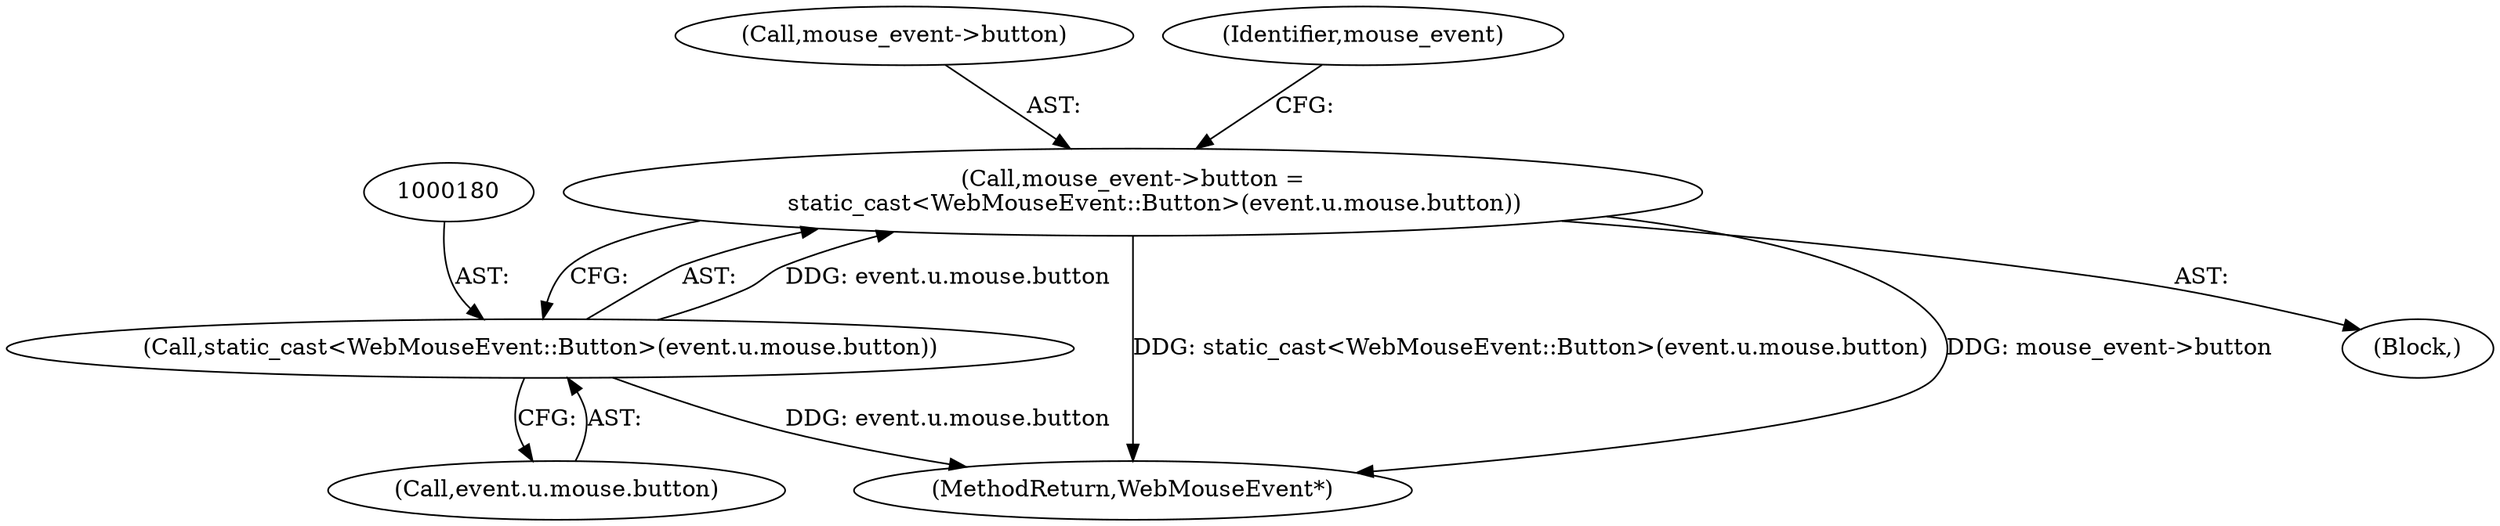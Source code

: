 digraph "0_Chrome_db5523bcb7e0419955172709c241a188ab94e8e0@pointer" {
"1000175" [label="(Call,mouse_event->button =\n      static_cast<WebMouseEvent::Button>(event.u.mouse.button))"];
"1000179" [label="(Call,static_cast<WebMouseEvent::Button>(event.u.mouse.button))"];
"1000227" [label="(MethodReturn,WebMouseEvent*)"];
"1000176" [label="(Call,mouse_event->button)"];
"1000102" [label="(Block,)"];
"1000181" [label="(Call,event.u.mouse.button)"];
"1000175" [label="(Call,mouse_event->button =\n      static_cast<WebMouseEvent::Button>(event.u.mouse.button))"];
"1000179" [label="(Call,static_cast<WebMouseEvent::Button>(event.u.mouse.button))"];
"1000190" [label="(Identifier,mouse_event)"];
"1000175" -> "1000102"  [label="AST: "];
"1000175" -> "1000179"  [label="CFG: "];
"1000176" -> "1000175"  [label="AST: "];
"1000179" -> "1000175"  [label="AST: "];
"1000190" -> "1000175"  [label="CFG: "];
"1000175" -> "1000227"  [label="DDG: static_cast<WebMouseEvent::Button>(event.u.mouse.button)"];
"1000175" -> "1000227"  [label="DDG: mouse_event->button"];
"1000179" -> "1000175"  [label="DDG: event.u.mouse.button"];
"1000179" -> "1000181"  [label="CFG: "];
"1000180" -> "1000179"  [label="AST: "];
"1000181" -> "1000179"  [label="AST: "];
"1000179" -> "1000227"  [label="DDG: event.u.mouse.button"];
}
